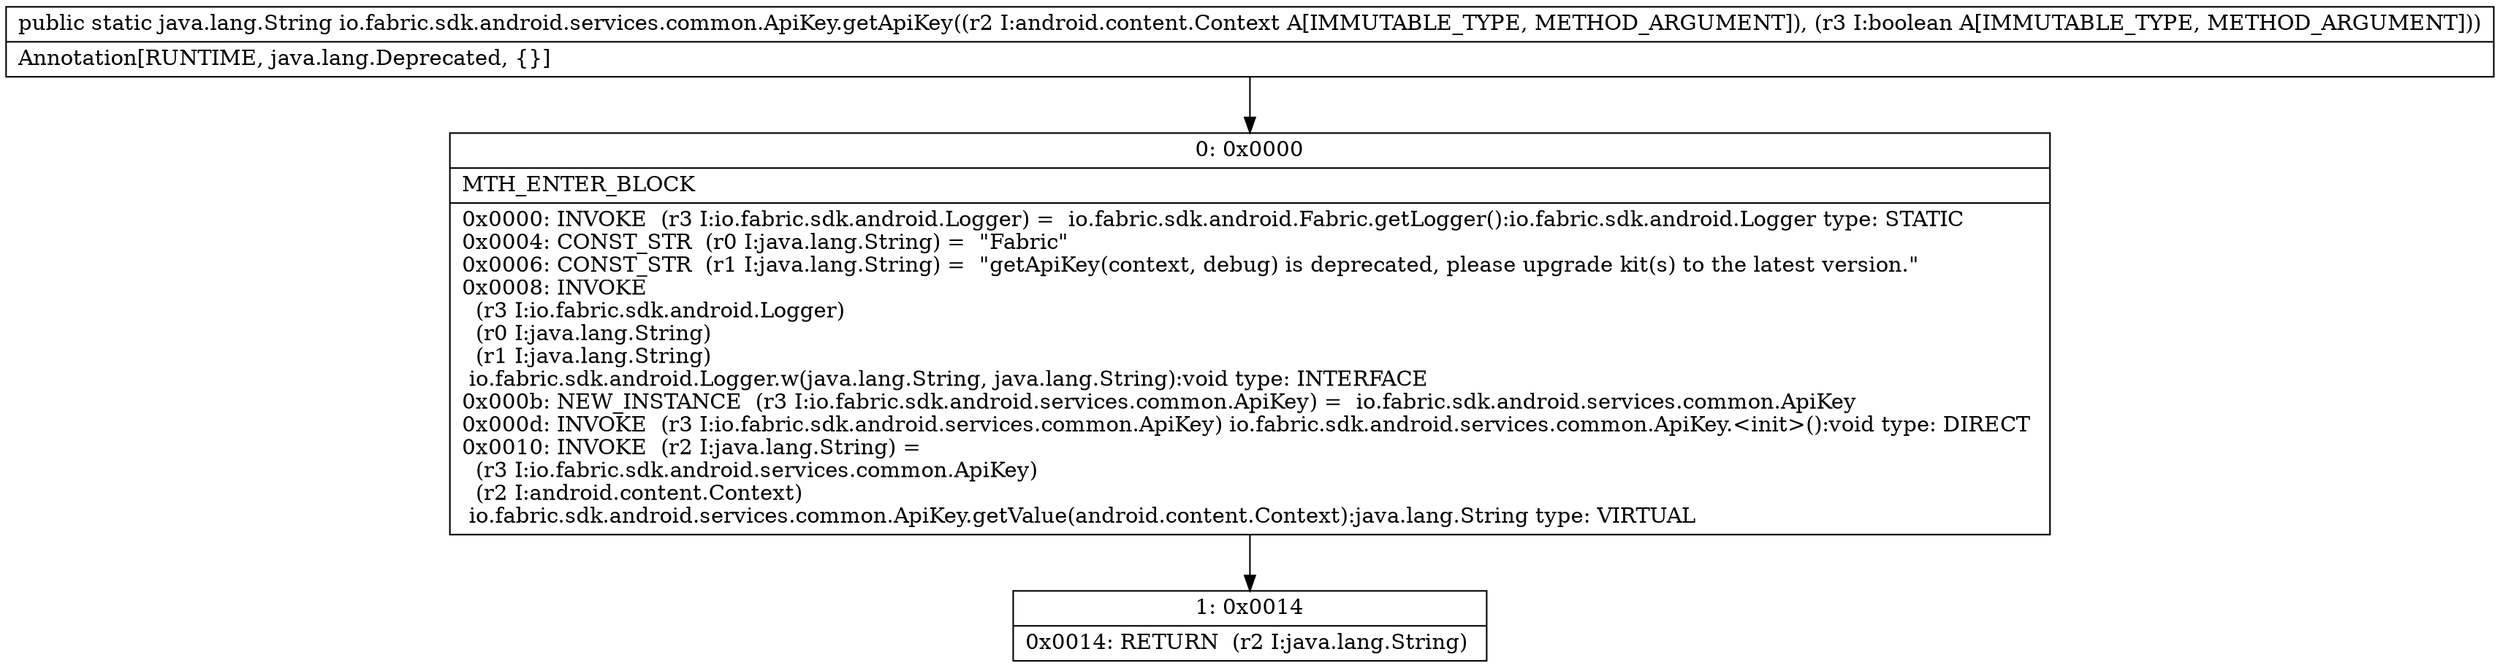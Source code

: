 digraph "CFG forio.fabric.sdk.android.services.common.ApiKey.getApiKey(Landroid\/content\/Context;Z)Ljava\/lang\/String;" {
Node_0 [shape=record,label="{0\:\ 0x0000|MTH_ENTER_BLOCK\l|0x0000: INVOKE  (r3 I:io.fabric.sdk.android.Logger) =  io.fabric.sdk.android.Fabric.getLogger():io.fabric.sdk.android.Logger type: STATIC \l0x0004: CONST_STR  (r0 I:java.lang.String) =  \"Fabric\" \l0x0006: CONST_STR  (r1 I:java.lang.String) =  \"getApiKey(context, debug) is deprecated, please upgrade kit(s) to the latest version.\" \l0x0008: INVOKE  \l  (r3 I:io.fabric.sdk.android.Logger)\l  (r0 I:java.lang.String)\l  (r1 I:java.lang.String)\l io.fabric.sdk.android.Logger.w(java.lang.String, java.lang.String):void type: INTERFACE \l0x000b: NEW_INSTANCE  (r3 I:io.fabric.sdk.android.services.common.ApiKey) =  io.fabric.sdk.android.services.common.ApiKey \l0x000d: INVOKE  (r3 I:io.fabric.sdk.android.services.common.ApiKey) io.fabric.sdk.android.services.common.ApiKey.\<init\>():void type: DIRECT \l0x0010: INVOKE  (r2 I:java.lang.String) = \l  (r3 I:io.fabric.sdk.android.services.common.ApiKey)\l  (r2 I:android.content.Context)\l io.fabric.sdk.android.services.common.ApiKey.getValue(android.content.Context):java.lang.String type: VIRTUAL \l}"];
Node_1 [shape=record,label="{1\:\ 0x0014|0x0014: RETURN  (r2 I:java.lang.String) \l}"];
MethodNode[shape=record,label="{public static java.lang.String io.fabric.sdk.android.services.common.ApiKey.getApiKey((r2 I:android.content.Context A[IMMUTABLE_TYPE, METHOD_ARGUMENT]), (r3 I:boolean A[IMMUTABLE_TYPE, METHOD_ARGUMENT]))  | Annotation[RUNTIME, java.lang.Deprecated, \{\}]\l}"];
MethodNode -> Node_0;
Node_0 -> Node_1;
}

